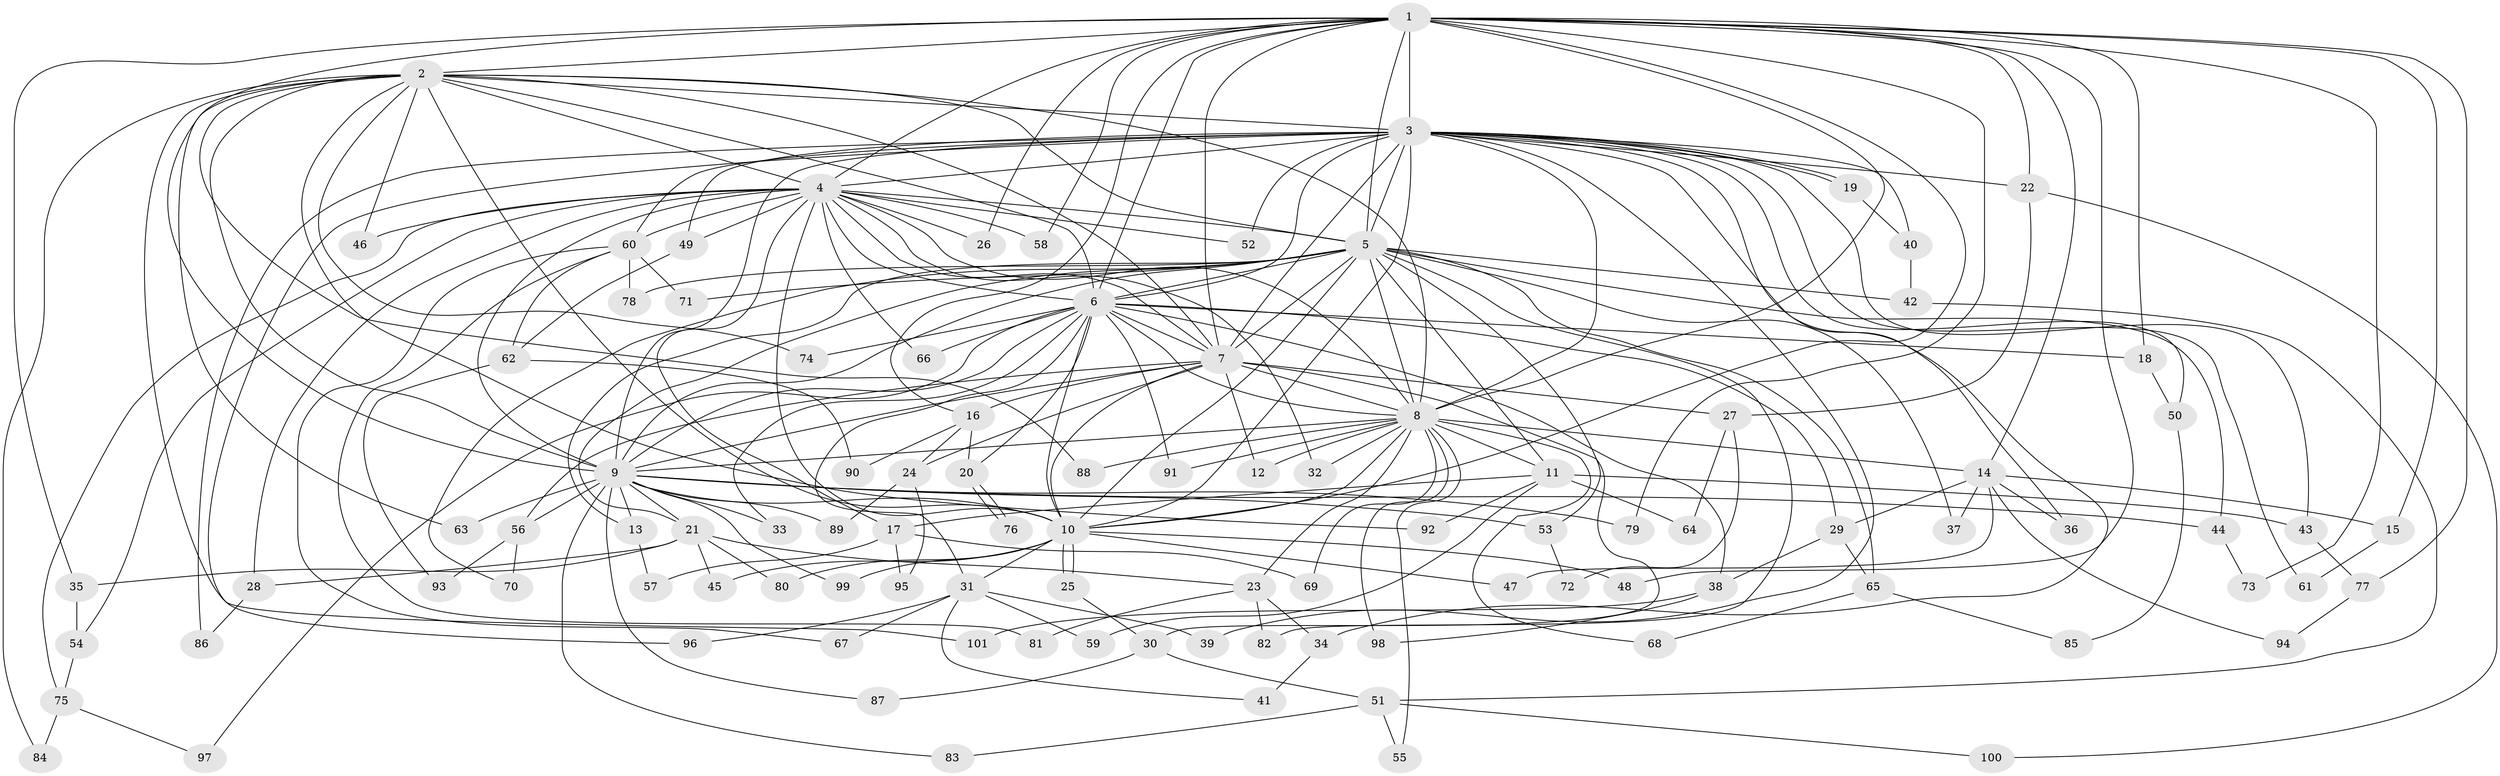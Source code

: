 // Generated by graph-tools (version 1.1) at 2025/11/02/27/25 16:11:02]
// undirected, 101 vertices, 227 edges
graph export_dot {
graph [start="1"]
  node [color=gray90,style=filled];
  1;
  2;
  3;
  4;
  5;
  6;
  7;
  8;
  9;
  10;
  11;
  12;
  13;
  14;
  15;
  16;
  17;
  18;
  19;
  20;
  21;
  22;
  23;
  24;
  25;
  26;
  27;
  28;
  29;
  30;
  31;
  32;
  33;
  34;
  35;
  36;
  37;
  38;
  39;
  40;
  41;
  42;
  43;
  44;
  45;
  46;
  47;
  48;
  49;
  50;
  51;
  52;
  53;
  54;
  55;
  56;
  57;
  58;
  59;
  60;
  61;
  62;
  63;
  64;
  65;
  66;
  67;
  68;
  69;
  70;
  71;
  72;
  73;
  74;
  75;
  76;
  77;
  78;
  79;
  80;
  81;
  82;
  83;
  84;
  85;
  86;
  87;
  88;
  89;
  90;
  91;
  92;
  93;
  94;
  95;
  96;
  97;
  98;
  99;
  100;
  101;
  1 -- 2;
  1 -- 3;
  1 -- 4;
  1 -- 5;
  1 -- 6;
  1 -- 7;
  1 -- 8;
  1 -- 9;
  1 -- 10;
  1 -- 14;
  1 -- 15;
  1 -- 16;
  1 -- 18;
  1 -- 22;
  1 -- 26;
  1 -- 35;
  1 -- 48;
  1 -- 58;
  1 -- 73;
  1 -- 77;
  1 -- 79;
  2 -- 3;
  2 -- 4;
  2 -- 5;
  2 -- 6;
  2 -- 7;
  2 -- 8;
  2 -- 9;
  2 -- 10;
  2 -- 46;
  2 -- 63;
  2 -- 74;
  2 -- 84;
  2 -- 88;
  2 -- 92;
  2 -- 101;
  3 -- 4;
  3 -- 5;
  3 -- 6;
  3 -- 7;
  3 -- 8;
  3 -- 9;
  3 -- 10;
  3 -- 19;
  3 -- 19;
  3 -- 22;
  3 -- 34;
  3 -- 36;
  3 -- 39;
  3 -- 40;
  3 -- 43;
  3 -- 49;
  3 -- 50;
  3 -- 52;
  3 -- 60;
  3 -- 61;
  3 -- 86;
  3 -- 96;
  4 -- 5;
  4 -- 6;
  4 -- 7;
  4 -- 8;
  4 -- 9;
  4 -- 10;
  4 -- 17;
  4 -- 26;
  4 -- 28;
  4 -- 32;
  4 -- 46;
  4 -- 49;
  4 -- 52;
  4 -- 54;
  4 -- 58;
  4 -- 60;
  4 -- 66;
  4 -- 75;
  5 -- 6;
  5 -- 7;
  5 -- 8;
  5 -- 9;
  5 -- 10;
  5 -- 11;
  5 -- 13;
  5 -- 21;
  5 -- 37;
  5 -- 42;
  5 -- 44;
  5 -- 53;
  5 -- 65;
  5 -- 70;
  5 -- 71;
  5 -- 78;
  5 -- 82;
  6 -- 7;
  6 -- 8;
  6 -- 9;
  6 -- 10;
  6 -- 18;
  6 -- 20;
  6 -- 29;
  6 -- 31;
  6 -- 33;
  6 -- 38;
  6 -- 66;
  6 -- 74;
  6 -- 91;
  6 -- 97;
  7 -- 8;
  7 -- 9;
  7 -- 10;
  7 -- 12;
  7 -- 16;
  7 -- 24;
  7 -- 27;
  7 -- 30;
  7 -- 56;
  8 -- 9;
  8 -- 10;
  8 -- 11;
  8 -- 12;
  8 -- 14;
  8 -- 23;
  8 -- 32;
  8 -- 55;
  8 -- 68;
  8 -- 69;
  8 -- 88;
  8 -- 91;
  8 -- 98;
  9 -- 10;
  9 -- 13;
  9 -- 21;
  9 -- 33;
  9 -- 44;
  9 -- 53;
  9 -- 56;
  9 -- 63;
  9 -- 79;
  9 -- 83;
  9 -- 87;
  9 -- 89;
  9 -- 99;
  10 -- 25;
  10 -- 25;
  10 -- 31;
  10 -- 45;
  10 -- 47;
  10 -- 48;
  10 -- 80;
  10 -- 99;
  11 -- 17;
  11 -- 43;
  11 -- 59;
  11 -- 64;
  11 -- 92;
  13 -- 57;
  14 -- 15;
  14 -- 29;
  14 -- 36;
  14 -- 37;
  14 -- 47;
  14 -- 94;
  15 -- 61;
  16 -- 20;
  16 -- 24;
  16 -- 90;
  17 -- 57;
  17 -- 69;
  17 -- 95;
  18 -- 50;
  19 -- 40;
  20 -- 76;
  20 -- 76;
  21 -- 23;
  21 -- 28;
  21 -- 35;
  21 -- 45;
  21 -- 80;
  22 -- 27;
  22 -- 100;
  23 -- 34;
  23 -- 81;
  23 -- 82;
  24 -- 89;
  24 -- 95;
  25 -- 30;
  27 -- 64;
  27 -- 72;
  28 -- 86;
  29 -- 38;
  29 -- 65;
  30 -- 51;
  30 -- 87;
  31 -- 39;
  31 -- 41;
  31 -- 59;
  31 -- 67;
  31 -- 96;
  34 -- 41;
  35 -- 54;
  38 -- 98;
  38 -- 101;
  40 -- 42;
  42 -- 51;
  43 -- 77;
  44 -- 73;
  49 -- 62;
  50 -- 85;
  51 -- 55;
  51 -- 83;
  51 -- 100;
  53 -- 72;
  54 -- 75;
  56 -- 70;
  56 -- 93;
  60 -- 62;
  60 -- 67;
  60 -- 71;
  60 -- 78;
  60 -- 81;
  62 -- 90;
  62 -- 93;
  65 -- 68;
  65 -- 85;
  75 -- 84;
  75 -- 97;
  77 -- 94;
}
